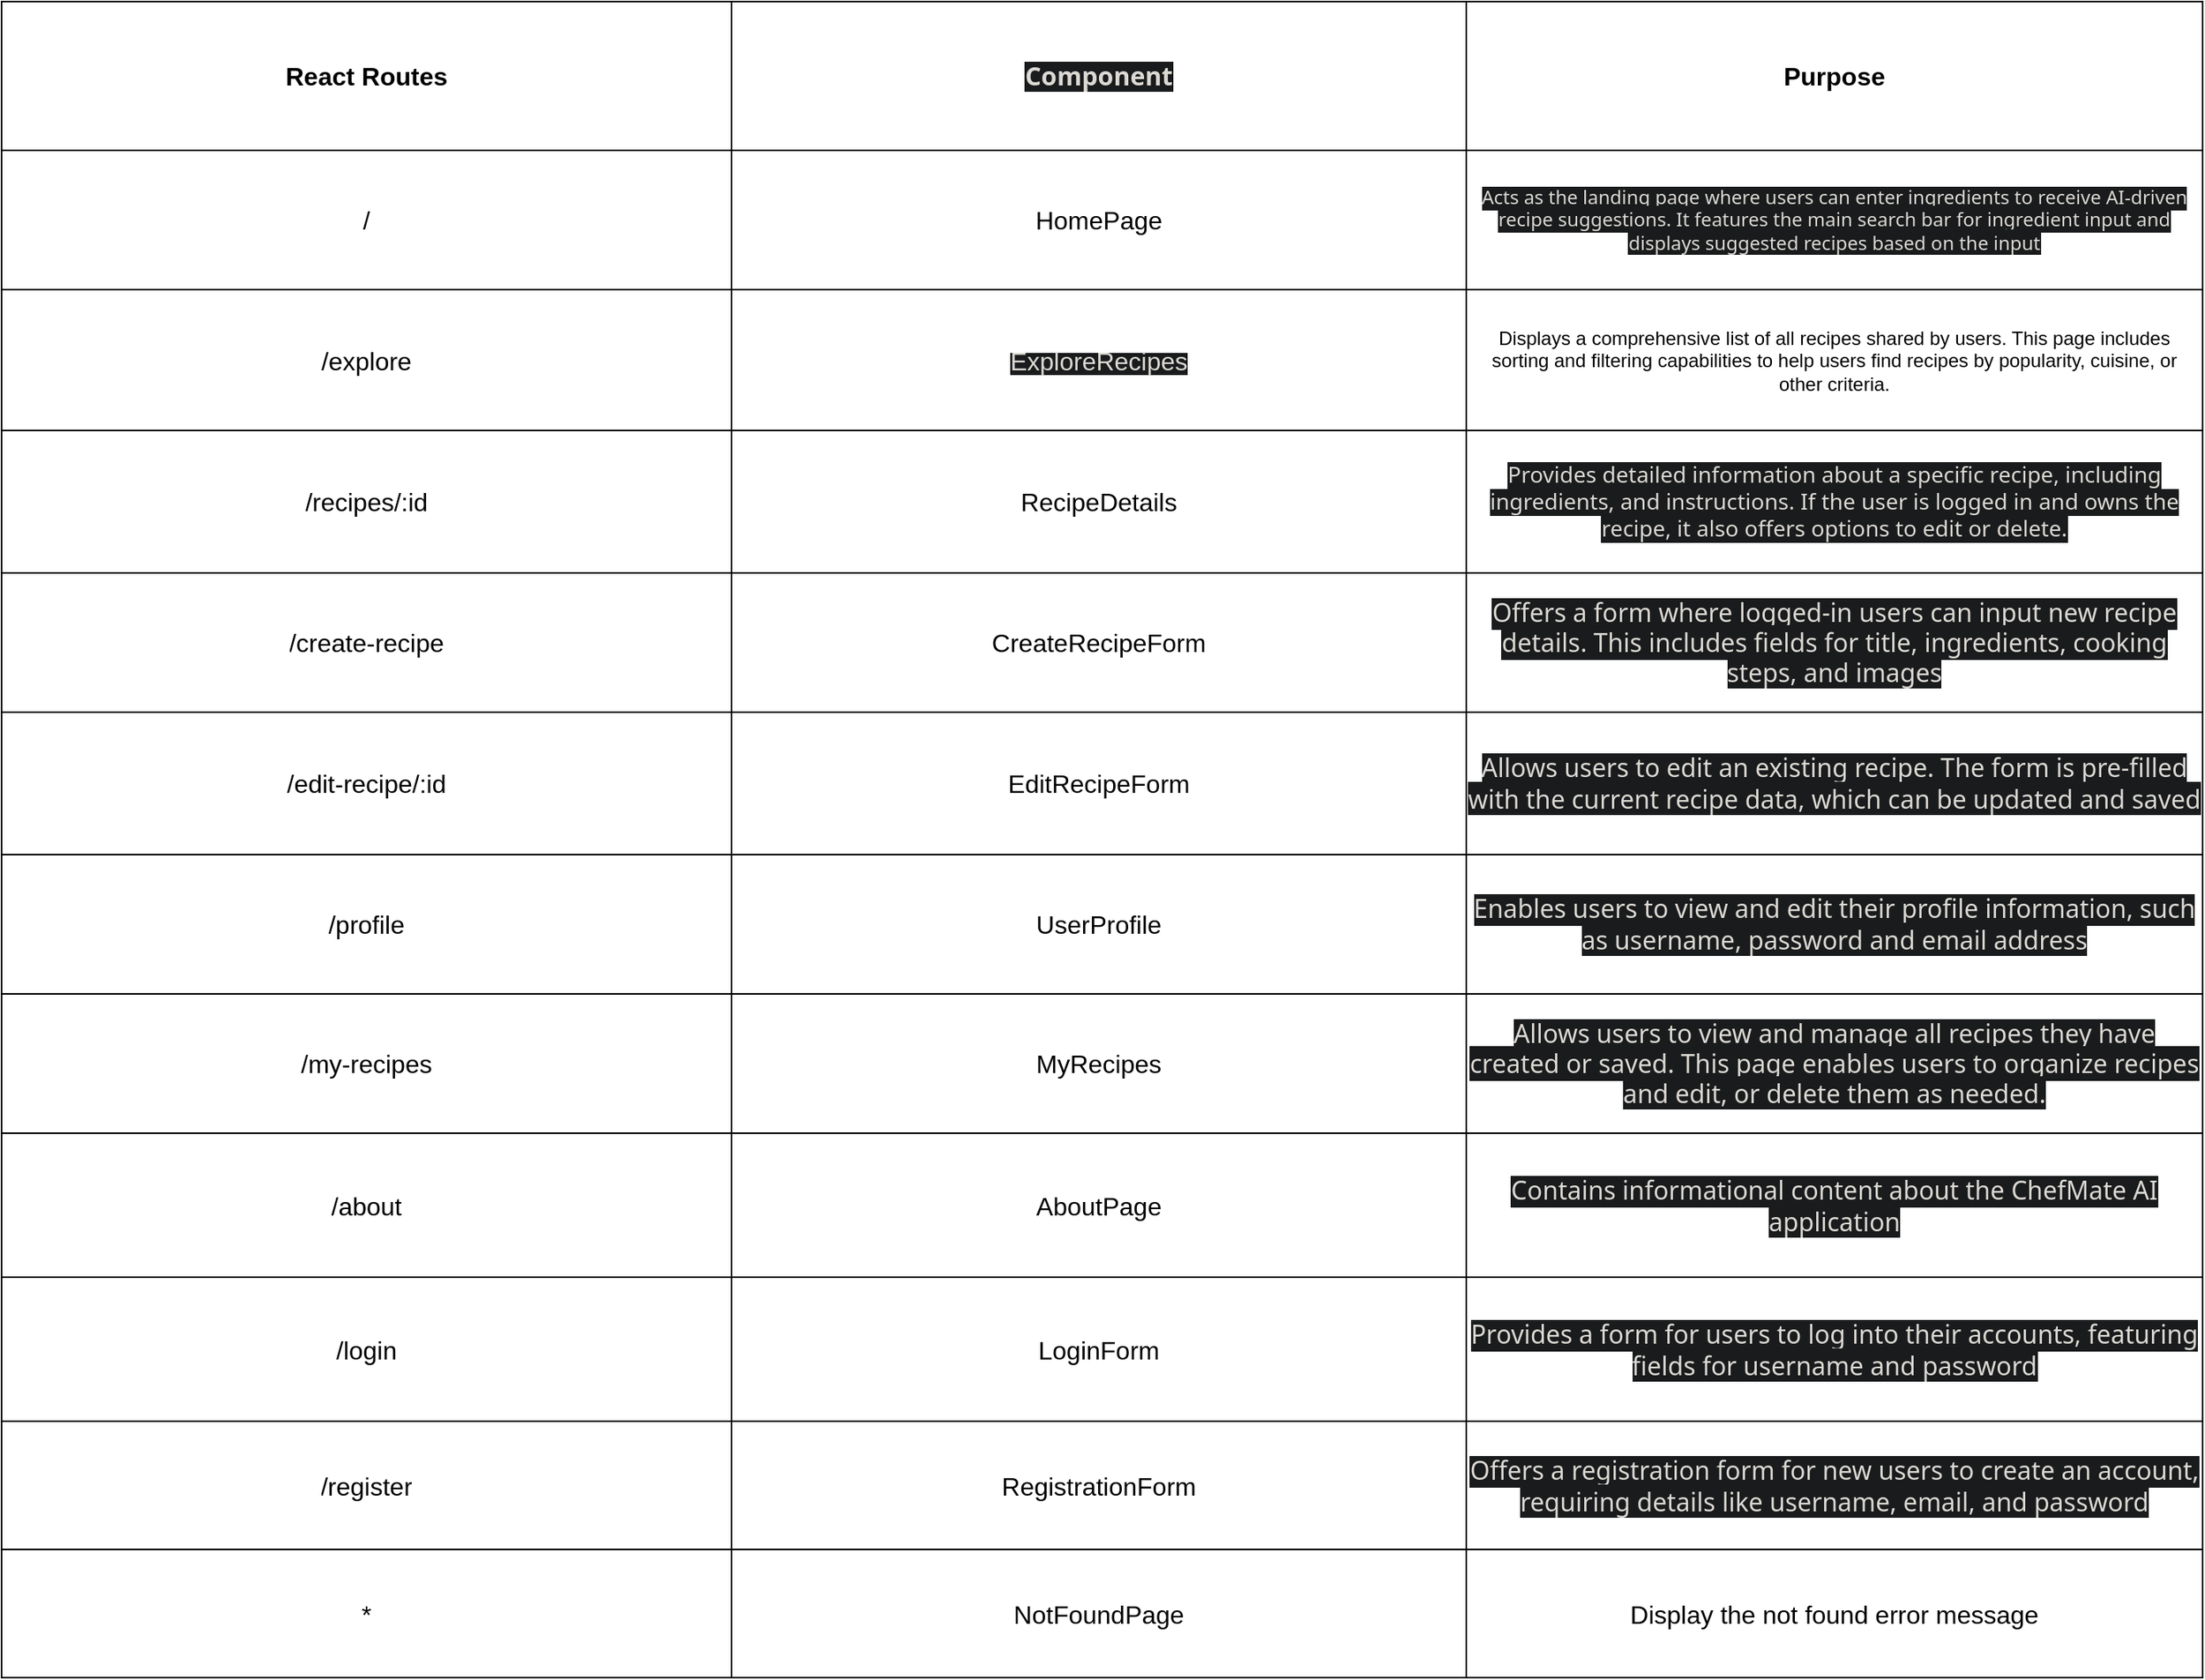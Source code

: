 <mxfile>
    <diagram id="t-pu78wxWmvUVIiAdrmM" name="Page-1">
        <mxGraphModel dx="3457" dy="1162" grid="1" gridSize="10" guides="1" tooltips="1" connect="1" arrows="1" fold="1" page="1" pageScale="1" pageWidth="850" pageHeight="1100" math="0" shadow="0">
            <root>
                <mxCell id="0"/>
                <mxCell id="1" parent="0"/>
                <mxCell id="28" value="" style="shape=table;html=1;whiteSpace=wrap;startSize=0;container=1;collapsible=0;childLayout=tableLayout;" parent="1" vertex="1">
                    <mxGeometry x="-160" y="430" width="1390" height="1059" as="geometry"/>
                </mxCell>
                <mxCell id="29" value="" style="shape=tableRow;horizontal=0;startSize=0;swimlaneHead=0;swimlaneBody=0;top=0;left=0;bottom=0;right=0;collapsible=0;dropTarget=0;fillColor=none;points=[[0,0.5],[1,0.5]];portConstraint=eastwest;" parent="28" vertex="1">
                    <mxGeometry width="1390" height="94" as="geometry"/>
                </mxCell>
                <mxCell id="30" value="&lt;font style=&quot;font-size: 16px;&quot;&gt;&lt;b&gt;React Routes&lt;/b&gt;&lt;/font&gt;" style="shape=partialRectangle;html=1;whiteSpace=wrap;connectable=0;fillColor=none;top=0;left=0;bottom=0;right=0;overflow=hidden;" parent="29" vertex="1">
                    <mxGeometry width="461" height="94" as="geometry">
                        <mxRectangle width="461" height="94" as="alternateBounds"/>
                    </mxGeometry>
                </mxCell>
                <mxCell id="31" value="&lt;span style=&quot;border: 0px solid rgb(56, 61, 63); box-sizing: border-box; --tw-border-spacing-x: 0; --tw-border-spacing-y: 0; --tw-translate-x: 0; --tw-translate-y: 0; --tw-rotate: 0; --tw-skew-x: 0; --tw-skew-y: 0; --tw-scale-x: 1; --tw-scale-y: 1; --tw-pan-x: ; --tw-pan-y: ; --tw-pinch-zoom: ; --tw-scroll-snap-strictness: proximity; --tw-gradient-from-position: ; --tw-gradient-via-position: ; --tw-gradient-to-position: ; --tw-ordinal: ; --tw-slashed-zero: ; --tw-numeric-figure: ; --tw-numeric-spacing: ; --tw-numeric-fraction: ; --tw-ring-inset: ; --tw-ring-offset-width: 0px; --tw-ring-offset-color: #fff; --tw-ring-color: rgba(69,89,164,.5); --tw-ring-offset-shadow: 0 0 transparent; --tw-ring-shadow: 0 0 transparent; --tw-shadow: 0 0 transparent; --tw-shadow-colored: 0 0 transparent; --tw-blur: ; --tw-brightness: ; --tw-contrast: ; --tw-grayscale: ; --tw-hue-rotate: ; --tw-invert: ; --tw-saturate: ; --tw-sepia: ; --tw-drop-shadow: ; --tw-backdrop-blur: ; --tw-backdrop-brightness: ; --tw-backdrop-contrast: ; --tw-backdrop-grayscale: ; --tw-backdrop-hue-rotate: ; --tw-backdrop-invert: ; --tw-backdrop-opacity: ; --tw-backdrop-saturate: ; --tw-backdrop-sepia: ; --tw-contain-size: ; --tw-contain-layout: ; --tw-contain-paint: ; --tw-contain-style: ; --darkreader-bg--tw-ring-offset-width: 0px; --darkreader-bg--tw-ring-offset-color: #181a1b; --darkreader-bg--tw-ring-color: rgba(55, 71, 131, 0.5); --darkreader-bg--tw-ring-offset-shadow: 0 0 transparent; --darkreader-bg--tw-ring-shadow: 0 0 transparent; --darkreader-bg--tw-shadow: 0 0 transparent; font-weight: 600; color: rgb(220, 217, 212); font-family: Söhne, ui-sans-serif, system-ui, -apple-system, &amp;quot;Segoe UI&amp;quot;, Roboto, Ubuntu, Cantarell, &amp;quot;Noto Sans&amp;quot;, sans-serif, &amp;quot;Helvetica Neue&amp;quot;, Arial, &amp;quot;Apple Color Emoji&amp;quot;, &amp;quot;Segoe UI Emoji&amp;quot;, &amp;quot;Segoe UI Symbol&amp;quot;, &amp;quot;Noto Color Emoji&amp;quot;; font-size: 16px; text-align: left; background-color: rgb(25, 27, 28); scroll-behavior: auto !important;&quot;&gt;Component&lt;/span&gt;" style="shape=partialRectangle;html=1;whiteSpace=wrap;connectable=0;fillColor=none;top=0;left=0;bottom=0;right=0;overflow=hidden;" parent="29" vertex="1">
                    <mxGeometry x="461" width="464" height="94" as="geometry">
                        <mxRectangle width="464" height="94" as="alternateBounds"/>
                    </mxGeometry>
                </mxCell>
                <mxCell id="32" value="&lt;font style=&quot;font-size: 16px;&quot;&gt;&lt;b&gt;Purpose&lt;/b&gt;&lt;/font&gt;" style="shape=partialRectangle;html=1;whiteSpace=wrap;connectable=0;fillColor=none;top=0;left=0;bottom=0;right=0;overflow=hidden;" parent="29" vertex="1">
                    <mxGeometry x="925" width="465" height="94" as="geometry">
                        <mxRectangle width="465" height="94" as="alternateBounds"/>
                    </mxGeometry>
                </mxCell>
                <mxCell id="33" value="" style="shape=tableRow;horizontal=0;startSize=0;swimlaneHead=0;swimlaneBody=0;top=0;left=0;bottom=0;right=0;collapsible=0;dropTarget=0;fillColor=none;points=[[0,0.5],[1,0.5]];portConstraint=eastwest;" parent="28" vertex="1">
                    <mxGeometry y="94" width="1390" height="88" as="geometry"/>
                </mxCell>
                <mxCell id="34" value="&lt;font style=&quot;font-size: 16px;&quot;&gt;/&lt;/font&gt;" style="shape=partialRectangle;html=1;whiteSpace=wrap;connectable=0;fillColor=none;top=0;left=0;bottom=0;right=0;overflow=hidden;" parent="33" vertex="1">
                    <mxGeometry width="461" height="88" as="geometry">
                        <mxRectangle width="461" height="88" as="alternateBounds"/>
                    </mxGeometry>
                </mxCell>
                <mxCell id="35" value="&lt;font style=&quot;font-size: 16px;&quot;&gt;HomePage&lt;/font&gt;" style="shape=partialRectangle;html=1;whiteSpace=wrap;connectable=0;fillColor=none;top=0;left=0;bottom=0;right=0;overflow=hidden;" parent="33" vertex="1">
                    <mxGeometry x="461" width="464" height="88" as="geometry">
                        <mxRectangle width="464" height="88" as="alternateBounds"/>
                    </mxGeometry>
                </mxCell>
                <mxCell id="36" value="&lt;span style=&quot;color: rgb(220, 217, 212); font-family: Söhne, ui-sans-serif, system-ui, -apple-system, &amp;quot;Segoe UI&amp;quot;, Roboto, Ubuntu, Cantarell, &amp;quot;Noto Sans&amp;quot;, sans-serif, &amp;quot;Helvetica Neue&amp;quot;, Arial, &amp;quot;Apple Color Emoji&amp;quot;, &amp;quot;Segoe UI Emoji&amp;quot;, &amp;quot;Segoe UI Symbol&amp;quot;, &amp;quot;Noto Color Emoji&amp;quot;; background-color: rgb(25, 27, 28);&quot;&gt;Acts as the landing page where users can enter ingredients to receive AI-driven recipe suggestions. It features the main search bar for ingredient input and displays suggested recipes based on the input&lt;/span&gt;" style="shape=partialRectangle;html=1;whiteSpace=wrap;connectable=0;fillColor=none;top=0;left=0;bottom=0;right=0;overflow=hidden;align=center;" parent="33" vertex="1">
                    <mxGeometry x="925" width="465" height="88" as="geometry">
                        <mxRectangle width="465" height="88" as="alternateBounds"/>
                    </mxGeometry>
                </mxCell>
                <mxCell id="37" value="" style="shape=tableRow;horizontal=0;startSize=0;swimlaneHead=0;swimlaneBody=0;top=0;left=0;bottom=0;right=0;collapsible=0;dropTarget=0;fillColor=none;points=[[0,0.5],[1,0.5]];portConstraint=eastwest;" parent="28" vertex="1">
                    <mxGeometry y="182" width="1390" height="89" as="geometry"/>
                </mxCell>
                <mxCell id="38" value="&lt;font style=&quot;font-size: 16px;&quot;&gt;/explore&lt;/font&gt;" style="shape=partialRectangle;html=1;whiteSpace=wrap;connectable=0;fillColor=none;top=0;left=0;bottom=0;right=0;overflow=hidden;" parent="37" vertex="1">
                    <mxGeometry width="461" height="89" as="geometry">
                        <mxRectangle width="461" height="89" as="alternateBounds"/>
                    </mxGeometry>
                </mxCell>
                <mxCell id="39" value="&lt;span style=&quot;color: rgb(220, 217, 212); text-align: left; background-color: rgb(25, 27, 28);&quot;&gt;&lt;font style=&quot;font-size: 16px;&quot;&gt;ExploreRecipes&lt;/font&gt;&lt;/span&gt;" style="shape=partialRectangle;html=1;whiteSpace=wrap;connectable=0;fillColor=none;top=0;left=0;bottom=0;right=0;overflow=hidden;" parent="37" vertex="1">
                    <mxGeometry x="461" width="464" height="89" as="geometry">
                        <mxRectangle width="464" height="89" as="alternateBounds"/>
                    </mxGeometry>
                </mxCell>
                <mxCell id="40" value="Displays a comprehensive list of all recipes shared by users. This page includes sorting and filtering capabilities to help users find recipes by popularity, cuisine, or other criteria." style="shape=partialRectangle;html=1;whiteSpace=wrap;connectable=0;fillColor=none;top=0;left=0;bottom=0;right=0;overflow=hidden;pointerEvents=1;" parent="37" vertex="1">
                    <mxGeometry x="925" width="465" height="89" as="geometry">
                        <mxRectangle width="465" height="89" as="alternateBounds"/>
                    </mxGeometry>
                </mxCell>
                <mxCell id="69" style="shape=tableRow;horizontal=0;startSize=0;swimlaneHead=0;swimlaneBody=0;top=0;left=0;bottom=0;right=0;collapsible=0;dropTarget=0;fillColor=none;points=[[0,0.5],[1,0.5]];portConstraint=eastwest;" parent="28" vertex="1">
                    <mxGeometry y="271" width="1390" height="90" as="geometry"/>
                </mxCell>
                <mxCell id="70" value="&lt;span style=&quot;font-size: 16px;&quot;&gt;/recipes/:id&lt;/span&gt;" style="shape=partialRectangle;html=1;whiteSpace=wrap;connectable=0;fillColor=none;top=0;left=0;bottom=0;right=0;overflow=hidden;" parent="69" vertex="1">
                    <mxGeometry width="461" height="90" as="geometry">
                        <mxRectangle width="461" height="90" as="alternateBounds"/>
                    </mxGeometry>
                </mxCell>
                <mxCell id="71" value="&lt;font style=&quot;font-size: 16px;&quot;&gt;RecipeDetails&lt;/font&gt;" style="shape=partialRectangle;html=1;whiteSpace=wrap;connectable=0;fillColor=none;top=0;left=0;bottom=0;right=0;overflow=hidden;" parent="69" vertex="1">
                    <mxGeometry x="461" width="464" height="90" as="geometry">
                        <mxRectangle width="464" height="90" as="alternateBounds"/>
                    </mxGeometry>
                </mxCell>
                <mxCell id="72" value="&lt;span style=&quot;color: rgb(220, 217, 212); font-family: Söhne, ui-sans-serif, system-ui, -apple-system, &amp;quot;Segoe UI&amp;quot;, Roboto, Ubuntu, Cantarell, &amp;quot;Noto Sans&amp;quot;, sans-serif, &amp;quot;Helvetica Neue&amp;quot;, Arial, &amp;quot;Apple Color Emoji&amp;quot;, &amp;quot;Segoe UI Emoji&amp;quot;, &amp;quot;Segoe UI Symbol&amp;quot;, &amp;quot;Noto Color Emoji&amp;quot;; font-style: normal; font-variant-ligatures: normal; font-variant-caps: normal; font-weight: 400; letter-spacing: normal; orphans: 2; text-align: left; text-indent: 0px; text-transform: none; widows: 2; word-spacing: 0px; -webkit-text-stroke-width: 0px; background-color: rgb(25, 27, 28); text-decoration-thickness: initial; text-decoration-style: initial; text-decoration-color: initial; float: none; display: inline !important;&quot;&gt;&lt;font style=&quot;font-size: 14px;&quot;&gt;Provides detailed information about a specific recipe, including ingredients, and instructions. If the user is logged in and owns the recipe, it also offers options to edit or delete.&lt;/font&gt;&lt;/span&gt;" style="shape=partialRectangle;html=1;whiteSpace=wrap;connectable=0;fillColor=none;top=0;left=0;bottom=0;right=0;overflow=hidden;pointerEvents=1;" parent="69" vertex="1">
                    <mxGeometry x="925" width="465" height="90" as="geometry">
                        <mxRectangle width="465" height="90" as="alternateBounds"/>
                    </mxGeometry>
                </mxCell>
                <mxCell id="65" style="shape=tableRow;horizontal=0;startSize=0;swimlaneHead=0;swimlaneBody=0;top=0;left=0;bottom=0;right=0;collapsible=0;dropTarget=0;fillColor=none;points=[[0,0.5],[1,0.5]];portConstraint=eastwest;" parent="28" vertex="1">
                    <mxGeometry y="361" width="1390" height="88" as="geometry"/>
                </mxCell>
                <mxCell id="66" value="&lt;font style=&quot;font-size: 16px;&quot;&gt;/create-recipe&lt;/font&gt;" style="shape=partialRectangle;html=1;whiteSpace=wrap;connectable=0;fillColor=none;top=0;left=0;bottom=0;right=0;overflow=hidden;" parent="65" vertex="1">
                    <mxGeometry width="461" height="88" as="geometry">
                        <mxRectangle width="461" height="88" as="alternateBounds"/>
                    </mxGeometry>
                </mxCell>
                <mxCell id="67" value="&lt;font style=&quot;font-size: 16px;&quot;&gt;CreateRecipeForm&lt;/font&gt;" style="shape=partialRectangle;html=1;whiteSpace=wrap;connectable=0;fillColor=none;top=0;left=0;bottom=0;right=0;overflow=hidden;" parent="65" vertex="1">
                    <mxGeometry x="461" width="464" height="88" as="geometry">
                        <mxRectangle width="464" height="88" as="alternateBounds"/>
                    </mxGeometry>
                </mxCell>
                <mxCell id="68" value="&lt;span style=&quot;color: rgb(220, 217, 212); font-family: Söhne, ui-sans-serif, system-ui, -apple-system, &amp;quot;Segoe UI&amp;quot;, Roboto, Ubuntu, Cantarell, &amp;quot;Noto Sans&amp;quot;, sans-serif, &amp;quot;Helvetica Neue&amp;quot;, Arial, &amp;quot;Apple Color Emoji&amp;quot;, &amp;quot;Segoe UI Emoji&amp;quot;, &amp;quot;Segoe UI Symbol&amp;quot;, &amp;quot;Noto Color Emoji&amp;quot;; font-size: 16px; text-align: left; background-color: rgb(25, 27, 28);&quot;&gt;Offers a form where logged-in users can input new recipe details. This includes fields for title, ingredients, cooking steps, and images&lt;/span&gt;" style="shape=partialRectangle;html=1;whiteSpace=wrap;connectable=0;fillColor=none;top=0;left=0;bottom=0;right=0;overflow=hidden;pointerEvents=1;" parent="65" vertex="1">
                    <mxGeometry x="925" width="465" height="88" as="geometry">
                        <mxRectangle width="465" height="88" as="alternateBounds"/>
                    </mxGeometry>
                </mxCell>
                <mxCell id="61" style="shape=tableRow;horizontal=0;startSize=0;swimlaneHead=0;swimlaneBody=0;top=0;left=0;bottom=0;right=0;collapsible=0;dropTarget=0;fillColor=none;points=[[0,0.5],[1,0.5]];portConstraint=eastwest;" parent="28" vertex="1">
                    <mxGeometry y="449" width="1390" height="90" as="geometry"/>
                </mxCell>
                <mxCell id="62" value="&lt;font style=&quot;font-size: 16px;&quot;&gt;/edit-recipe/:id&lt;/font&gt;" style="shape=partialRectangle;html=1;whiteSpace=wrap;connectable=0;fillColor=none;top=0;left=0;bottom=0;right=0;overflow=hidden;" parent="61" vertex="1">
                    <mxGeometry width="461" height="90" as="geometry">
                        <mxRectangle width="461" height="90" as="alternateBounds"/>
                    </mxGeometry>
                </mxCell>
                <mxCell id="63" value="&lt;font style=&quot;font-size: 16px;&quot;&gt;EditRecipeForm&lt;/font&gt;" style="shape=partialRectangle;html=1;whiteSpace=wrap;connectable=0;fillColor=none;top=0;left=0;bottom=0;right=0;overflow=hidden;" parent="61" vertex="1">
                    <mxGeometry x="461" width="464" height="90" as="geometry">
                        <mxRectangle width="464" height="90" as="alternateBounds"/>
                    </mxGeometry>
                </mxCell>
                <mxCell id="64" value="&lt;span style=&quot;color: rgb(220, 217, 212); font-family: Söhne, ui-sans-serif, system-ui, -apple-system, &amp;quot;Segoe UI&amp;quot;, Roboto, Ubuntu, Cantarell, &amp;quot;Noto Sans&amp;quot;, sans-serif, &amp;quot;Helvetica Neue&amp;quot;, Arial, &amp;quot;Apple Color Emoji&amp;quot;, &amp;quot;Segoe UI Emoji&amp;quot;, &amp;quot;Segoe UI Symbol&amp;quot;, &amp;quot;Noto Color Emoji&amp;quot;; font-size: 16px; text-align: left; background-color: rgb(25, 27, 28);&quot;&gt;Allows users to edit an existing recipe. The form is pre-filled with the current recipe data, which can be updated and saved&lt;/span&gt;" style="shape=partialRectangle;html=1;whiteSpace=wrap;connectable=0;fillColor=none;top=0;left=0;bottom=0;right=0;overflow=hidden;pointerEvents=1;" parent="61" vertex="1">
                    <mxGeometry x="925" width="465" height="90" as="geometry">
                        <mxRectangle width="465" height="90" as="alternateBounds"/>
                    </mxGeometry>
                </mxCell>
                <mxCell id="57" style="shape=tableRow;horizontal=0;startSize=0;swimlaneHead=0;swimlaneBody=0;top=0;left=0;bottom=0;right=0;collapsible=0;dropTarget=0;fillColor=none;points=[[0,0.5],[1,0.5]];portConstraint=eastwest;" parent="28" vertex="1">
                    <mxGeometry y="539" width="1390" height="88" as="geometry"/>
                </mxCell>
                <mxCell id="58" value="&lt;font style=&quot;font-size: 16px;&quot;&gt;/profile&lt;/font&gt;" style="shape=partialRectangle;html=1;whiteSpace=wrap;connectable=0;fillColor=none;top=0;left=0;bottom=0;right=0;overflow=hidden;" parent="57" vertex="1">
                    <mxGeometry width="461" height="88" as="geometry">
                        <mxRectangle width="461" height="88" as="alternateBounds"/>
                    </mxGeometry>
                </mxCell>
                <mxCell id="59" value="&lt;font style=&quot;font-size: 16px;&quot;&gt;UserProfile&lt;/font&gt;" style="shape=partialRectangle;html=1;whiteSpace=wrap;connectable=0;fillColor=none;top=0;left=0;bottom=0;right=0;overflow=hidden;" parent="57" vertex="1">
                    <mxGeometry x="461" width="464" height="88" as="geometry">
                        <mxRectangle width="464" height="88" as="alternateBounds"/>
                    </mxGeometry>
                </mxCell>
                <mxCell id="60" value="&lt;span style=&quot;color: rgb(220, 217, 212); font-family: Söhne, ui-sans-serif, system-ui, -apple-system, &amp;quot;Segoe UI&amp;quot;, Roboto, Ubuntu, Cantarell, &amp;quot;Noto Sans&amp;quot;, sans-serif, &amp;quot;Helvetica Neue&amp;quot;, Arial, &amp;quot;Apple Color Emoji&amp;quot;, &amp;quot;Segoe UI Emoji&amp;quot;, &amp;quot;Segoe UI Symbol&amp;quot;, &amp;quot;Noto Color Emoji&amp;quot;; font-size: 16px; text-align: left; background-color: rgb(25, 27, 28);&quot;&gt;Enables users to view and edit their profile information, such as username, password and email address&lt;/span&gt;" style="shape=partialRectangle;html=1;whiteSpace=wrap;connectable=0;fillColor=none;top=0;left=0;bottom=0;right=0;overflow=hidden;pointerEvents=1;" parent="57" vertex="1">
                    <mxGeometry x="925" width="465" height="88" as="geometry">
                        <mxRectangle width="465" height="88" as="alternateBounds"/>
                    </mxGeometry>
                </mxCell>
                <mxCell id="77" style="shape=tableRow;horizontal=0;startSize=0;swimlaneHead=0;swimlaneBody=0;top=0;left=0;bottom=0;right=0;collapsible=0;dropTarget=0;fillColor=none;points=[[0,0.5],[1,0.5]];portConstraint=eastwest;" parent="28" vertex="1">
                    <mxGeometry y="627" width="1390" height="88" as="geometry"/>
                </mxCell>
                <mxCell id="78" value="&lt;span style=&quot;font-size: 16px;&quot;&gt;/my-recipes&lt;/span&gt;" style="shape=partialRectangle;html=1;whiteSpace=wrap;connectable=0;fillColor=none;top=0;left=0;bottom=0;right=0;overflow=hidden;" parent="77" vertex="1">
                    <mxGeometry width="461" height="88" as="geometry">
                        <mxRectangle width="461" height="88" as="alternateBounds"/>
                    </mxGeometry>
                </mxCell>
                <mxCell id="79" value="&lt;font style=&quot;font-size: 16px;&quot;&gt;MyRecipes&lt;/font&gt;" style="shape=partialRectangle;html=1;whiteSpace=wrap;connectable=0;fillColor=none;top=0;left=0;bottom=0;right=0;overflow=hidden;" parent="77" vertex="1">
                    <mxGeometry x="461" width="464" height="88" as="geometry">
                        <mxRectangle width="464" height="88" as="alternateBounds"/>
                    </mxGeometry>
                </mxCell>
                <mxCell id="80" value="&lt;span style=&quot;color: rgb(220, 217, 212); font-family: Söhne, ui-sans-serif, system-ui, -apple-system, &amp;quot;Segoe UI&amp;quot;, Roboto, Ubuntu, Cantarell, &amp;quot;Noto Sans&amp;quot;, sans-serif, &amp;quot;Helvetica Neue&amp;quot;, Arial, &amp;quot;Apple Color Emoji&amp;quot;, &amp;quot;Segoe UI Emoji&amp;quot;, &amp;quot;Segoe UI Symbol&amp;quot;, &amp;quot;Noto Color Emoji&amp;quot;; font-size: 16px; text-align: left; background-color: rgb(25, 27, 28);&quot;&gt;Allows users to view and manage all recipes they have created or saved. This page enables users to organize recipes and edit, or delete them as needed.&lt;/span&gt;" style="shape=partialRectangle;html=1;whiteSpace=wrap;connectable=0;fillColor=none;top=0;left=0;bottom=0;right=0;overflow=hidden;pointerEvents=1;" parent="77" vertex="1">
                    <mxGeometry x="925" width="465" height="88" as="geometry">
                        <mxRectangle width="465" height="88" as="alternateBounds"/>
                    </mxGeometry>
                </mxCell>
                <mxCell id="53" style="shape=tableRow;horizontal=0;startSize=0;swimlaneHead=0;swimlaneBody=0;top=0;left=0;bottom=0;right=0;collapsible=0;dropTarget=0;fillColor=none;points=[[0,0.5],[1,0.5]];portConstraint=eastwest;" parent="28" vertex="1">
                    <mxGeometry y="715" width="1390" height="91" as="geometry"/>
                </mxCell>
                <mxCell id="54" value="&lt;font style=&quot;font-size: 16px;&quot;&gt;/about&lt;/font&gt;" style="shape=partialRectangle;html=1;whiteSpace=wrap;connectable=0;fillColor=none;top=0;left=0;bottom=0;right=0;overflow=hidden;" parent="53" vertex="1">
                    <mxGeometry width="461" height="91" as="geometry">
                        <mxRectangle width="461" height="91" as="alternateBounds"/>
                    </mxGeometry>
                </mxCell>
                <mxCell id="55" value="&lt;font style=&quot;font-size: 16px;&quot;&gt;AboutPage&lt;/font&gt;" style="shape=partialRectangle;html=1;whiteSpace=wrap;connectable=0;fillColor=none;top=0;left=0;bottom=0;right=0;overflow=hidden;" parent="53" vertex="1">
                    <mxGeometry x="461" width="464" height="91" as="geometry">
                        <mxRectangle width="464" height="91" as="alternateBounds"/>
                    </mxGeometry>
                </mxCell>
                <mxCell id="56" value="&lt;span style=&quot;color: rgb(220, 217, 212); font-family: Söhne, ui-sans-serif, system-ui, -apple-system, &amp;quot;Segoe UI&amp;quot;, Roboto, Ubuntu, Cantarell, &amp;quot;Noto Sans&amp;quot;, sans-serif, &amp;quot;Helvetica Neue&amp;quot;, Arial, &amp;quot;Apple Color Emoji&amp;quot;, &amp;quot;Segoe UI Emoji&amp;quot;, &amp;quot;Segoe UI Symbol&amp;quot;, &amp;quot;Noto Color Emoji&amp;quot;; font-size: 16px; text-align: left; background-color: rgb(25, 27, 28);&quot;&gt;Contains informational content about the ChefMate AI application&lt;/span&gt;" style="shape=partialRectangle;html=1;whiteSpace=wrap;connectable=0;fillColor=none;top=0;left=0;bottom=0;right=0;overflow=hidden;pointerEvents=1;" parent="53" vertex="1">
                    <mxGeometry x="925" width="465" height="91" as="geometry">
                        <mxRectangle width="465" height="91" as="alternateBounds"/>
                    </mxGeometry>
                </mxCell>
                <mxCell id="49" style="shape=tableRow;horizontal=0;startSize=0;swimlaneHead=0;swimlaneBody=0;top=0;left=0;bottom=0;right=0;collapsible=0;dropTarget=0;fillColor=none;points=[[0,0.5],[1,0.5]];portConstraint=eastwest;" parent="28" vertex="1">
                    <mxGeometry y="806" width="1390" height="91" as="geometry"/>
                </mxCell>
                <mxCell id="50" value="&lt;font style=&quot;font-size: 16px;&quot;&gt;/login&lt;/font&gt;" style="shape=partialRectangle;html=1;whiteSpace=wrap;connectable=0;fillColor=none;top=0;left=0;bottom=0;right=0;overflow=hidden;" parent="49" vertex="1">
                    <mxGeometry width="461" height="91" as="geometry">
                        <mxRectangle width="461" height="91" as="alternateBounds"/>
                    </mxGeometry>
                </mxCell>
                <mxCell id="51" value="&lt;font style=&quot;font-size: 16px;&quot;&gt;LoginForm&lt;/font&gt;" style="shape=partialRectangle;html=1;whiteSpace=wrap;connectable=0;fillColor=none;top=0;left=0;bottom=0;right=0;overflow=hidden;" parent="49" vertex="1">
                    <mxGeometry x="461" width="464" height="91" as="geometry">
                        <mxRectangle width="464" height="91" as="alternateBounds"/>
                    </mxGeometry>
                </mxCell>
                <mxCell id="52" value="&lt;span style=&quot;color: rgb(220, 217, 212); font-family: Söhne, ui-sans-serif, system-ui, -apple-system, &amp;quot;Segoe UI&amp;quot;, Roboto, Ubuntu, Cantarell, &amp;quot;Noto Sans&amp;quot;, sans-serif, &amp;quot;Helvetica Neue&amp;quot;, Arial, &amp;quot;Apple Color Emoji&amp;quot;, &amp;quot;Segoe UI Emoji&amp;quot;, &amp;quot;Segoe UI Symbol&amp;quot;, &amp;quot;Noto Color Emoji&amp;quot;; font-size: 16px; text-align: left; background-color: rgb(25, 27, 28);&quot;&gt;Provides a form for users to log into their accounts, featuring fields for username and password&lt;/span&gt;" style="shape=partialRectangle;html=1;whiteSpace=wrap;connectable=0;fillColor=none;top=0;left=0;bottom=0;right=0;overflow=hidden;pointerEvents=1;" parent="49" vertex="1">
                    <mxGeometry x="925" width="465" height="91" as="geometry">
                        <mxRectangle width="465" height="91" as="alternateBounds"/>
                    </mxGeometry>
                </mxCell>
                <mxCell id="45" style="shape=tableRow;horizontal=0;startSize=0;swimlaneHead=0;swimlaneBody=0;top=0;left=0;bottom=0;right=0;collapsible=0;dropTarget=0;fillColor=none;points=[[0,0.5],[1,0.5]];portConstraint=eastwest;" parent="28" vertex="1">
                    <mxGeometry y="897" width="1390" height="81" as="geometry"/>
                </mxCell>
                <mxCell id="46" value="&lt;font style=&quot;font-size: 16px;&quot;&gt;/register&lt;/font&gt;" style="shape=partialRectangle;html=1;whiteSpace=wrap;connectable=0;fillColor=none;top=0;left=0;bottom=0;right=0;overflow=hidden;" parent="45" vertex="1">
                    <mxGeometry width="461" height="81" as="geometry">
                        <mxRectangle width="461" height="81" as="alternateBounds"/>
                    </mxGeometry>
                </mxCell>
                <mxCell id="47" value="&lt;span style=&quot;font-size: 16px;&quot;&gt;RegistrationForm&lt;/span&gt;" style="shape=partialRectangle;html=1;whiteSpace=wrap;connectable=0;fillColor=none;top=0;left=0;bottom=0;right=0;overflow=hidden;" parent="45" vertex="1">
                    <mxGeometry x="461" width="464" height="81" as="geometry">
                        <mxRectangle width="464" height="81" as="alternateBounds"/>
                    </mxGeometry>
                </mxCell>
                <mxCell id="48" value="&lt;span style=&quot;color: rgb(220, 217, 212); font-family: Söhne, ui-sans-serif, system-ui, -apple-system, &amp;quot;Segoe UI&amp;quot;, Roboto, Ubuntu, Cantarell, &amp;quot;Noto Sans&amp;quot;, sans-serif, &amp;quot;Helvetica Neue&amp;quot;, Arial, &amp;quot;Apple Color Emoji&amp;quot;, &amp;quot;Segoe UI Emoji&amp;quot;, &amp;quot;Segoe UI Symbol&amp;quot;, &amp;quot;Noto Color Emoji&amp;quot;; font-size: 16px; text-align: left; background-color: rgb(25, 27, 28);&quot;&gt;Offers a registration form for new users to create an account, requiring details like username, email, and password&lt;/span&gt;" style="shape=partialRectangle;html=1;whiteSpace=wrap;connectable=0;fillColor=none;top=0;left=0;bottom=0;right=0;overflow=hidden;pointerEvents=1;" parent="45" vertex="1">
                    <mxGeometry x="925" width="465" height="81" as="geometry">
                        <mxRectangle width="465" height="81" as="alternateBounds"/>
                    </mxGeometry>
                </mxCell>
                <mxCell id="73" style="shape=tableRow;horizontal=0;startSize=0;swimlaneHead=0;swimlaneBody=0;top=0;left=0;bottom=0;right=0;collapsible=0;dropTarget=0;fillColor=none;points=[[0,0.5],[1,0.5]];portConstraint=eastwest;" parent="28" vertex="1">
                    <mxGeometry y="978" width="1390" height="81" as="geometry"/>
                </mxCell>
                <mxCell id="74" value="&lt;font style=&quot;font-size: 16px;&quot;&gt;*&lt;/font&gt;" style="shape=partialRectangle;html=1;whiteSpace=wrap;connectable=0;fillColor=none;top=0;left=0;bottom=0;right=0;overflow=hidden;" parent="73" vertex="1">
                    <mxGeometry width="461" height="81" as="geometry">
                        <mxRectangle width="461" height="81" as="alternateBounds"/>
                    </mxGeometry>
                </mxCell>
                <mxCell id="75" value="&lt;font style=&quot;font-size: 16px;&quot;&gt;NotFoundPage&lt;/font&gt;" style="shape=partialRectangle;html=1;whiteSpace=wrap;connectable=0;fillColor=none;top=0;left=0;bottom=0;right=0;overflow=hidden;" parent="73" vertex="1">
                    <mxGeometry x="461" width="464" height="81" as="geometry">
                        <mxRectangle width="464" height="81" as="alternateBounds"/>
                    </mxGeometry>
                </mxCell>
                <mxCell id="76" value="&lt;font style=&quot;font-size: 16px;&quot;&gt;Display the not found error message&lt;/font&gt;" style="shape=partialRectangle;html=1;whiteSpace=wrap;connectable=0;fillColor=none;top=0;left=0;bottom=0;right=0;overflow=hidden;pointerEvents=1;" parent="73" vertex="1">
                    <mxGeometry x="925" width="465" height="81" as="geometry">
                        <mxRectangle width="465" height="81" as="alternateBounds"/>
                    </mxGeometry>
                </mxCell>
            </root>
        </mxGraphModel>
    </diagram>
</mxfile>